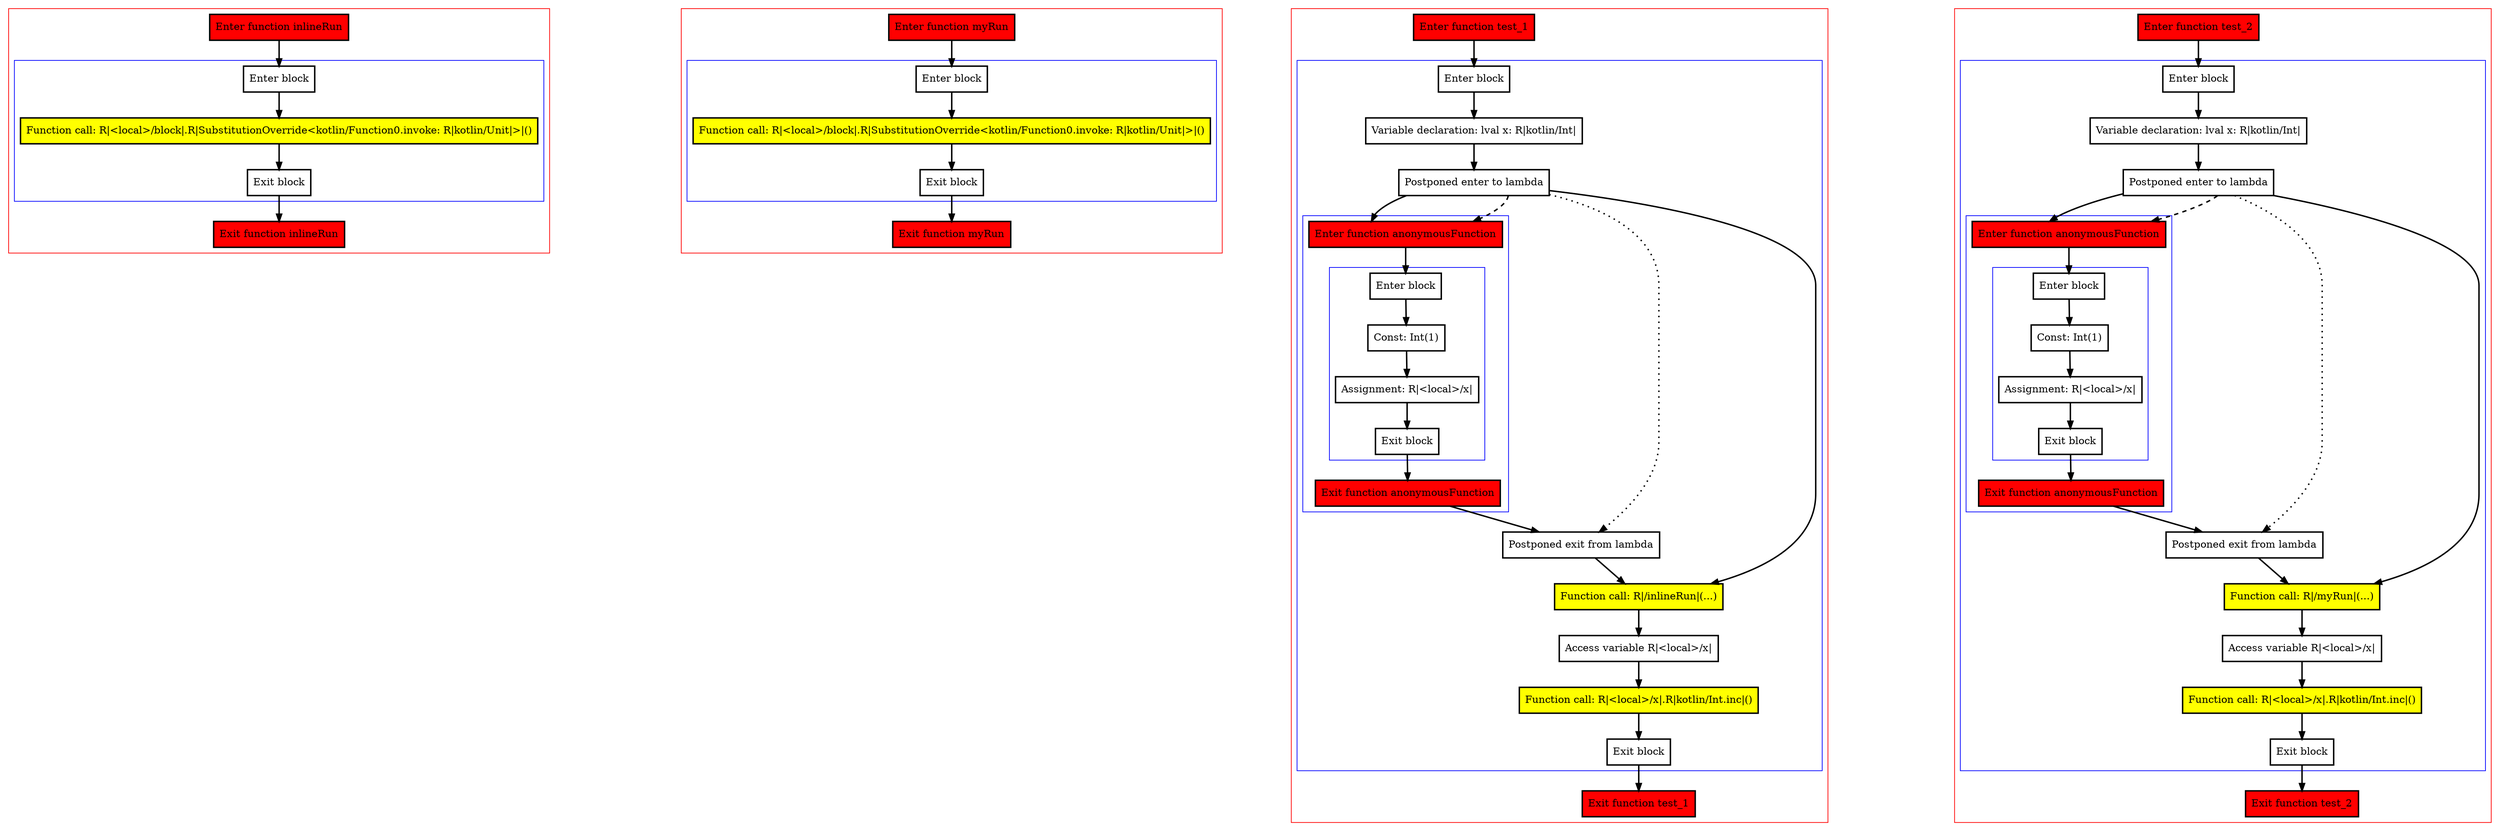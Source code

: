 digraph exactlyOnce_kt {
    graph [nodesep=3]
    node [shape=box penwidth=2]
    edge [penwidth=2]

    subgraph cluster_0 {
        color=red
        0 [label="Enter function inlineRun" style="filled" fillcolor=red];
        subgraph cluster_1 {
            color=blue
            1 [label="Enter block"];
            2 [label="Function call: R|<local>/block|.R|SubstitutionOverride<kotlin/Function0.invoke: R|kotlin/Unit|>|()" style="filled" fillcolor=yellow];
            3 [label="Exit block"];
        }
        4 [label="Exit function inlineRun" style="filled" fillcolor=red];
    }
    0 -> {1};
    1 -> {2};
    2 -> {3};
    3 -> {4};

    subgraph cluster_2 {
        color=red
        5 [label="Enter function myRun" style="filled" fillcolor=red];
        subgraph cluster_3 {
            color=blue
            6 [label="Enter block"];
            7 [label="Function call: R|<local>/block|.R|SubstitutionOverride<kotlin/Function0.invoke: R|kotlin/Unit|>|()" style="filled" fillcolor=yellow];
            8 [label="Exit block"];
        }
        9 [label="Exit function myRun" style="filled" fillcolor=red];
    }
    5 -> {6};
    6 -> {7};
    7 -> {8};
    8 -> {9};

    subgraph cluster_4 {
        color=red
        10 [label="Enter function test_1" style="filled" fillcolor=red];
        subgraph cluster_5 {
            color=blue
            11 [label="Enter block"];
            12 [label="Variable declaration: lval x: R|kotlin/Int|"];
            13 [label="Postponed enter to lambda"];
            subgraph cluster_6 {
                color=blue
                20 [label="Enter function anonymousFunction" style="filled" fillcolor=red];
                subgraph cluster_7 {
                    color=blue
                    21 [label="Enter block"];
                    22 [label="Const: Int(1)"];
                    23 [label="Assignment: R|<local>/x|"];
                    24 [label="Exit block"];
                }
                25 [label="Exit function anonymousFunction" style="filled" fillcolor=red];
            }
            14 [label="Postponed exit from lambda"];
            15 [label="Function call: R|/inlineRun|(...)" style="filled" fillcolor=yellow];
            16 [label="Access variable R|<local>/x|"];
            17 [label="Function call: R|<local>/x|.R|kotlin/Int.inc|()" style="filled" fillcolor=yellow];
            18 [label="Exit block"];
        }
        19 [label="Exit function test_1" style="filled" fillcolor=red];
    }
    10 -> {11};
    11 -> {12};
    12 -> {13};
    13 -> {20 15};
    13 -> {14} [style=dotted];
    13 -> {20} [style=dashed];
    14 -> {15};
    15 -> {16};
    16 -> {17};
    17 -> {18};
    18 -> {19};
    20 -> {21};
    21 -> {22};
    22 -> {23};
    23 -> {24};
    24 -> {25};
    25 -> {14};

    subgraph cluster_8 {
        color=red
        26 [label="Enter function test_2" style="filled" fillcolor=red];
        subgraph cluster_9 {
            color=blue
            27 [label="Enter block"];
            28 [label="Variable declaration: lval x: R|kotlin/Int|"];
            29 [label="Postponed enter to lambda"];
            subgraph cluster_10 {
                color=blue
                36 [label="Enter function anonymousFunction" style="filled" fillcolor=red];
                subgraph cluster_11 {
                    color=blue
                    37 [label="Enter block"];
                    38 [label="Const: Int(1)"];
                    39 [label="Assignment: R|<local>/x|"];
                    40 [label="Exit block"];
                }
                41 [label="Exit function anonymousFunction" style="filled" fillcolor=red];
            }
            30 [label="Postponed exit from lambda"];
            31 [label="Function call: R|/myRun|(...)" style="filled" fillcolor=yellow];
            32 [label="Access variable R|<local>/x|"];
            33 [label="Function call: R|<local>/x|.R|kotlin/Int.inc|()" style="filled" fillcolor=yellow];
            34 [label="Exit block"];
        }
        35 [label="Exit function test_2" style="filled" fillcolor=red];
    }
    26 -> {27};
    27 -> {28};
    28 -> {29};
    29 -> {36 31};
    29 -> {30} [style=dotted];
    29 -> {36} [style=dashed];
    30 -> {31};
    31 -> {32};
    32 -> {33};
    33 -> {34};
    34 -> {35};
    36 -> {37};
    37 -> {38};
    38 -> {39};
    39 -> {40};
    40 -> {41};
    41 -> {30};

}
